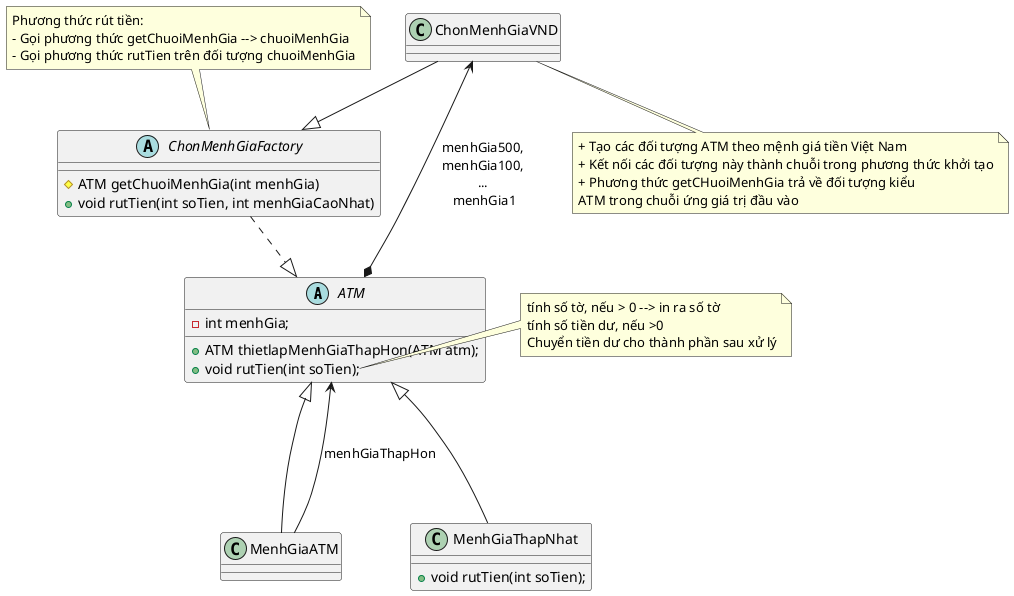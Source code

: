 @startuml
'https://plantuml.com/class-diagram

abstract class ATM
{
    - int menhGia;
    + ATM thietlapMenhGiaThapHon(ATM atm);
    + void rutTien(int soTien);
}


ATM <|--- MenhGiaATM
ATM <|--- MenhGiaThapNhat

MenhGiaATM ---> ATM : menhGiaThapHon

class MenhGiaThapNhat
{
    + void rutTien(int soTien);
}
note right of ATM::rutTien
    tính số tờ, nếu > 0 --> in ra số tờ
    tính số tiền dư, nếu >0
    Chuyển tiền dư cho thành phần sau xử lý
end note


abstract class ChonMenhGiaFactory
{
    # ATM getChuoiMenhGia(int menhGia)
    + void rutTien(int soTien, int menhGiaCaoNhat)
}

ChonMenhGiaFactory ..|> ATM
note top of ChonMenhGiaFactory
    Phương thức rút tiền:
    - Gọi phương thức getChuoiMenhGia --> chuoiMenhGia
    - Gọi phương thức rutTien trên đối tượng chuoiMenhGia
end note

ChonMenhGiaVND --|> ChonMenhGiaFactory

ChonMenhGiaVND <--* ATM:"menhGia500, \nmenhGia100, \n... \nmenhGia1"


note bottom of ChonMenhGiaVND
    + Tạo các đối tượng ATM theo mệnh giá tiền Việt Nam
    + Kết nối các đối tượng này thành chuỗi trong phương thức khởi tạo
    + Phương thức getCHuoiMenhGia trả về đối tượng kiểu
    ATM trong chuỗi ứng giá trị đầu vào
end note
@enduml